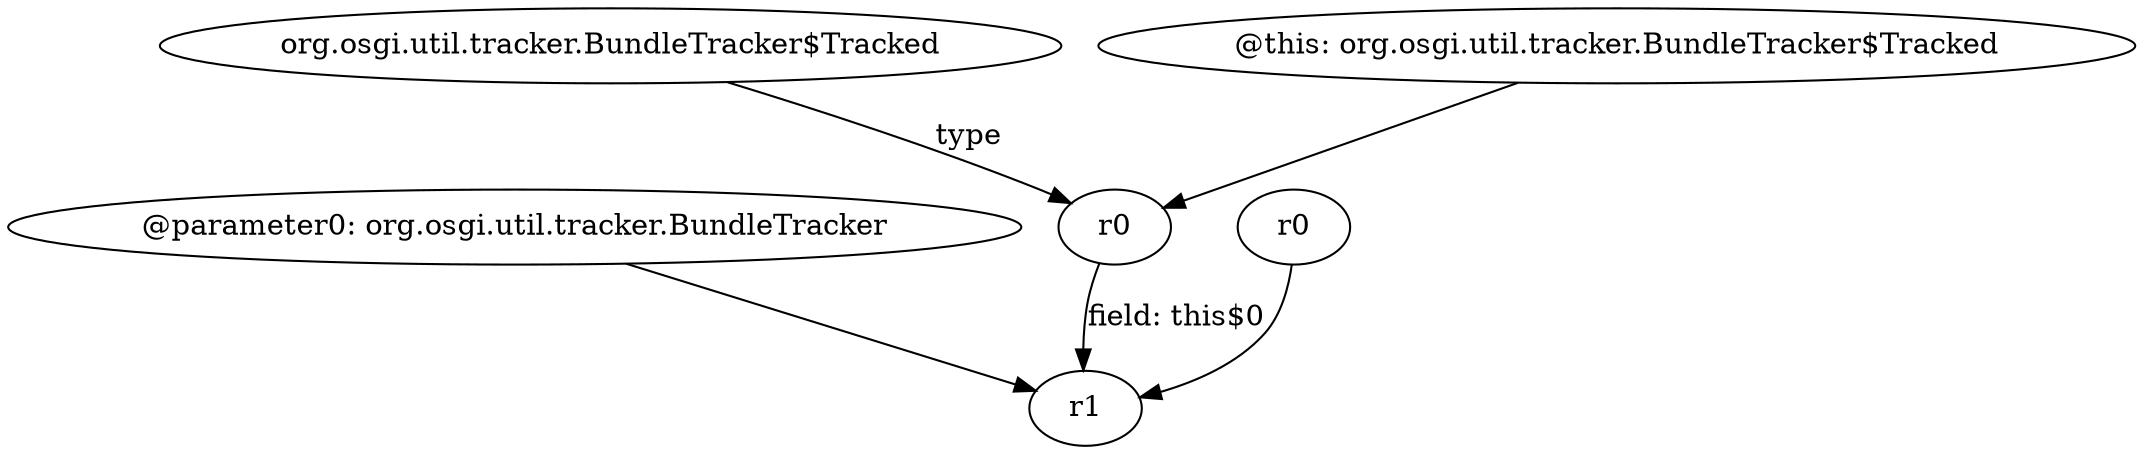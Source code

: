 digraph g {
0[label="@parameter0: org.osgi.util.tracker.BundleTracker"]
1[label="r1"]
0->1[label=""]
2[label="org.osgi.util.tracker.BundleTracker$Tracked"]
3[label="r0"]
2->3[label="type"]
4[label="r0"]
4->1[label=""]
5[label="@this: org.osgi.util.tracker.BundleTracker$Tracked"]
5->3[label=""]
3->1[label="field: this$0"]
}